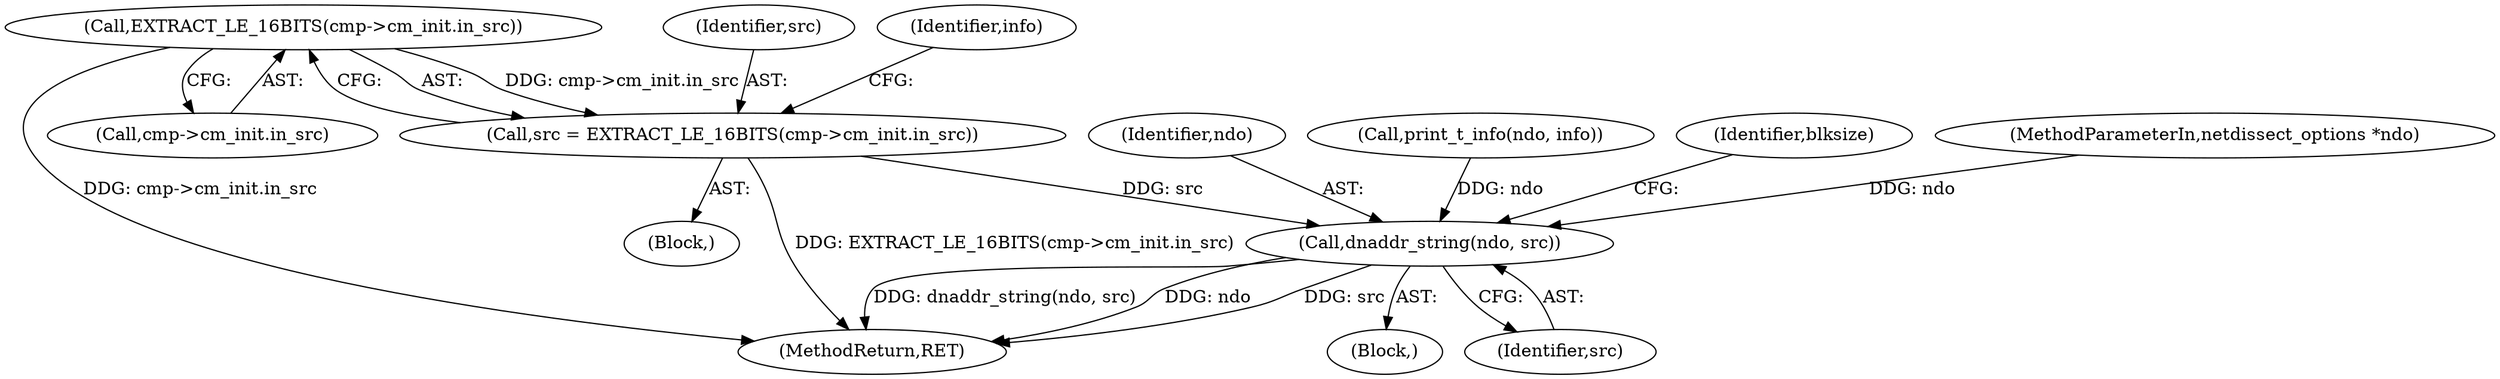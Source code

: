 digraph "0_tcpdump_c6e0531b5def26ecf912e8de6ade86cbdaed3751_0@pointer" {
"1000164" [label="(Call,EXTRACT_LE_16BITS(cmp->cm_init.in_src))"];
"1000162" [label="(Call,src = EXTRACT_LE_16BITS(cmp->cm_init.in_src))"];
"1000227" [label="(Call,dnaddr_string(ndo, src))"];
"1000229" [label="(Identifier,src)"];
"1000722" [label="(MethodReturn,RET)"];
"1000228" [label="(Identifier,ndo)"];
"1000163" [label="(Identifier,src)"];
"1000218" [label="(Call,print_t_info(ndo, info))"];
"1000165" [label="(Call,cmp->cm_init.in_src)"];
"1000227" [label="(Call,dnaddr_string(ndo, src))"];
"1000164" [label="(Call,EXTRACT_LE_16BITS(cmp->cm_init.in_src))"];
"1000226" [label="(Block,)"];
"1000146" [label="(Block,)"];
"1000171" [label="(Identifier,info)"];
"1000231" [label="(Identifier,blksize)"];
"1000103" [label="(MethodParameterIn,netdissect_options *ndo)"];
"1000162" [label="(Call,src = EXTRACT_LE_16BITS(cmp->cm_init.in_src))"];
"1000164" -> "1000162"  [label="AST: "];
"1000164" -> "1000165"  [label="CFG: "];
"1000165" -> "1000164"  [label="AST: "];
"1000162" -> "1000164"  [label="CFG: "];
"1000164" -> "1000722"  [label="DDG: cmp->cm_init.in_src"];
"1000164" -> "1000162"  [label="DDG: cmp->cm_init.in_src"];
"1000162" -> "1000146"  [label="AST: "];
"1000163" -> "1000162"  [label="AST: "];
"1000171" -> "1000162"  [label="CFG: "];
"1000162" -> "1000722"  [label="DDG: EXTRACT_LE_16BITS(cmp->cm_init.in_src)"];
"1000162" -> "1000227"  [label="DDG: src"];
"1000227" -> "1000226"  [label="AST: "];
"1000227" -> "1000229"  [label="CFG: "];
"1000228" -> "1000227"  [label="AST: "];
"1000229" -> "1000227"  [label="AST: "];
"1000231" -> "1000227"  [label="CFG: "];
"1000227" -> "1000722"  [label="DDG: dnaddr_string(ndo, src)"];
"1000227" -> "1000722"  [label="DDG: ndo"];
"1000227" -> "1000722"  [label="DDG: src"];
"1000218" -> "1000227"  [label="DDG: ndo"];
"1000103" -> "1000227"  [label="DDG: ndo"];
}

